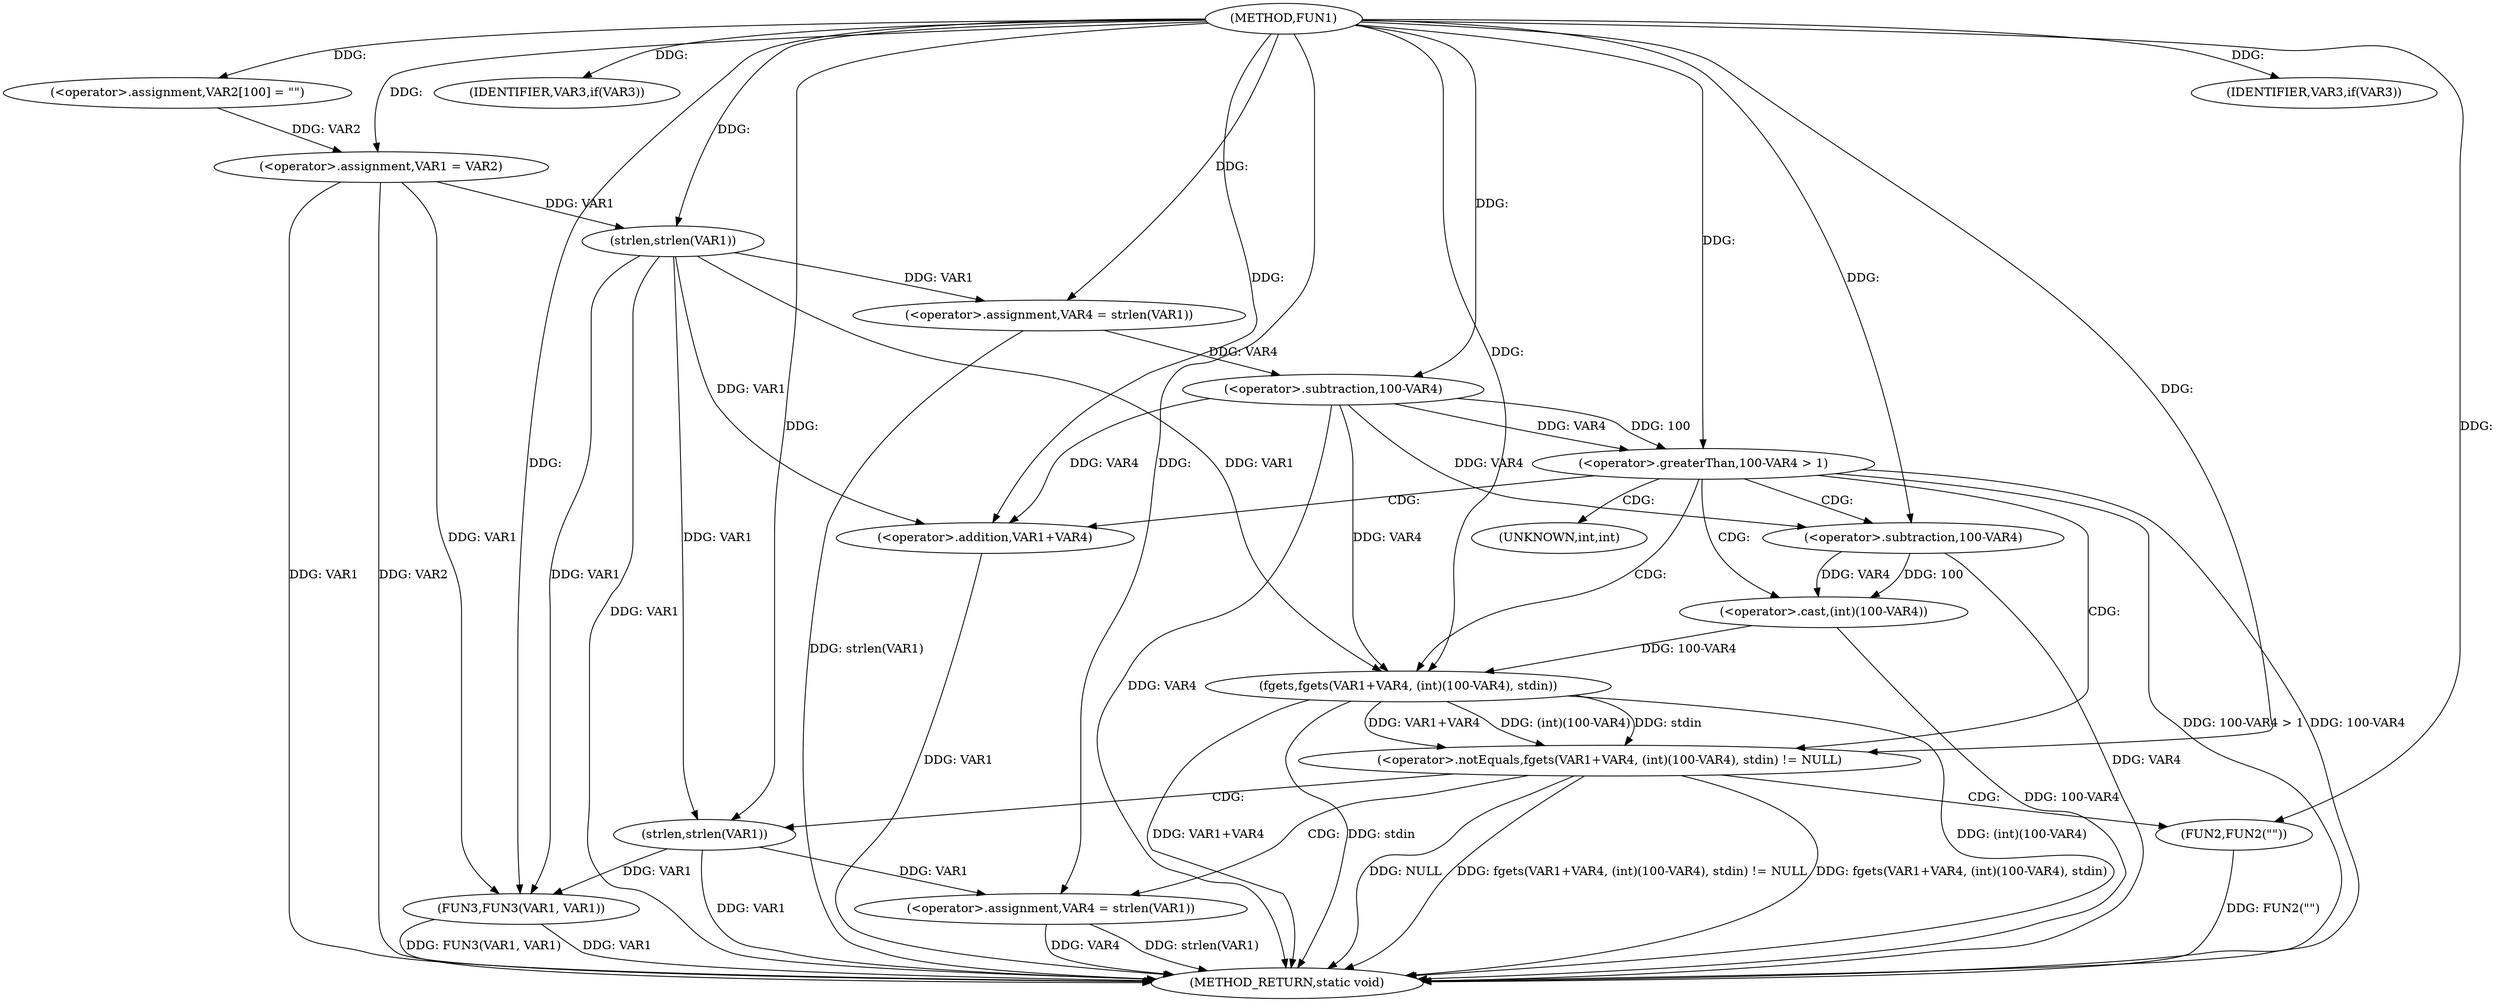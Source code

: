 digraph FUN1 {  
"1000100" [label = "(METHOD,FUN1)" ]
"1000155" [label = "(METHOD_RETURN,static void)" ]
"1000104" [label = "(<operator>.assignment,VAR2[100] = \"\")" ]
"1000107" [label = "(<operator>.assignment,VAR1 = VAR2)" ]
"1000111" [label = "(IDENTIFIER,VAR3,if(VAR3))" ]
"1000115" [label = "(<operator>.assignment,VAR4 = strlen(VAR1))" ]
"1000117" [label = "(strlen,strlen(VAR1))" ]
"1000120" [label = "(<operator>.greaterThan,100-VAR4 > 1)" ]
"1000121" [label = "(<operator>.subtraction,100-VAR4)" ]
"1000127" [label = "(<operator>.notEquals,fgets(VAR1+VAR4, (int)(100-VAR4), stdin) != NULL)" ]
"1000128" [label = "(fgets,fgets(VAR1+VAR4, (int)(100-VAR4), stdin))" ]
"1000129" [label = "(<operator>.addition,VAR1+VAR4)" ]
"1000132" [label = "(<operator>.cast,(int)(100-VAR4))" ]
"1000134" [label = "(<operator>.subtraction,100-VAR4)" ]
"1000140" [label = "(<operator>.assignment,VAR4 = strlen(VAR1))" ]
"1000142" [label = "(strlen,strlen(VAR1))" ]
"1000147" [label = "(FUN2,FUN2(\"\"))" ]
"1000150" [label = "(IDENTIFIER,VAR3,if(VAR3))" ]
"1000152" [label = "(FUN3,FUN3(VAR1, VAR1))" ]
"1000133" [label = "(UNKNOWN,int,int)" ]
  "1000115" -> "1000155"  [ label = "DDG: strlen(VAR1)"] 
  "1000129" -> "1000155"  [ label = "DDG: VAR1"] 
  "1000140" -> "1000155"  [ label = "DDG: strlen(VAR1)"] 
  "1000107" -> "1000155"  [ label = "DDG: VAR1"] 
  "1000117" -> "1000155"  [ label = "DDG: VAR1"] 
  "1000152" -> "1000155"  [ label = "DDG: VAR1"] 
  "1000120" -> "1000155"  [ label = "DDG: 100-VAR4 > 1"] 
  "1000147" -> "1000155"  [ label = "DDG: FUN2(\"\")"] 
  "1000121" -> "1000155"  [ label = "DDG: VAR4"] 
  "1000128" -> "1000155"  [ label = "DDG: (int)(100-VAR4)"] 
  "1000140" -> "1000155"  [ label = "DDG: VAR4"] 
  "1000152" -> "1000155"  [ label = "DDG: FUN3(VAR1, VAR1)"] 
  "1000128" -> "1000155"  [ label = "DDG: VAR1+VAR4"] 
  "1000132" -> "1000155"  [ label = "DDG: 100-VAR4"] 
  "1000120" -> "1000155"  [ label = "DDG: 100-VAR4"] 
  "1000127" -> "1000155"  [ label = "DDG: fgets(VAR1+VAR4, (int)(100-VAR4), stdin) != NULL"] 
  "1000142" -> "1000155"  [ label = "DDG: VAR1"] 
  "1000134" -> "1000155"  [ label = "DDG: VAR4"] 
  "1000127" -> "1000155"  [ label = "DDG: fgets(VAR1+VAR4, (int)(100-VAR4), stdin)"] 
  "1000127" -> "1000155"  [ label = "DDG: NULL"] 
  "1000128" -> "1000155"  [ label = "DDG: stdin"] 
  "1000107" -> "1000155"  [ label = "DDG: VAR2"] 
  "1000100" -> "1000104"  [ label = "DDG: "] 
  "1000104" -> "1000107"  [ label = "DDG: VAR2"] 
  "1000100" -> "1000107"  [ label = "DDG: "] 
  "1000100" -> "1000111"  [ label = "DDG: "] 
  "1000117" -> "1000115"  [ label = "DDG: VAR1"] 
  "1000100" -> "1000115"  [ label = "DDG: "] 
  "1000107" -> "1000117"  [ label = "DDG: VAR1"] 
  "1000100" -> "1000117"  [ label = "DDG: "] 
  "1000121" -> "1000120"  [ label = "DDG: 100"] 
  "1000121" -> "1000120"  [ label = "DDG: VAR4"] 
  "1000100" -> "1000121"  [ label = "DDG: "] 
  "1000115" -> "1000121"  [ label = "DDG: VAR4"] 
  "1000100" -> "1000120"  [ label = "DDG: "] 
  "1000128" -> "1000127"  [ label = "DDG: VAR1+VAR4"] 
  "1000128" -> "1000127"  [ label = "DDG: (int)(100-VAR4)"] 
  "1000128" -> "1000127"  [ label = "DDG: stdin"] 
  "1000117" -> "1000128"  [ label = "DDG: VAR1"] 
  "1000100" -> "1000128"  [ label = "DDG: "] 
  "1000121" -> "1000128"  [ label = "DDG: VAR4"] 
  "1000117" -> "1000129"  [ label = "DDG: VAR1"] 
  "1000100" -> "1000129"  [ label = "DDG: "] 
  "1000121" -> "1000129"  [ label = "DDG: VAR4"] 
  "1000132" -> "1000128"  [ label = "DDG: 100-VAR4"] 
  "1000134" -> "1000132"  [ label = "DDG: 100"] 
  "1000134" -> "1000132"  [ label = "DDG: VAR4"] 
  "1000100" -> "1000134"  [ label = "DDG: "] 
  "1000121" -> "1000134"  [ label = "DDG: VAR4"] 
  "1000100" -> "1000127"  [ label = "DDG: "] 
  "1000142" -> "1000140"  [ label = "DDG: VAR1"] 
  "1000100" -> "1000140"  [ label = "DDG: "] 
  "1000100" -> "1000142"  [ label = "DDG: "] 
  "1000117" -> "1000142"  [ label = "DDG: VAR1"] 
  "1000100" -> "1000147"  [ label = "DDG: "] 
  "1000100" -> "1000150"  [ label = "DDG: "] 
  "1000107" -> "1000152"  [ label = "DDG: VAR1"] 
  "1000117" -> "1000152"  [ label = "DDG: VAR1"] 
  "1000142" -> "1000152"  [ label = "DDG: VAR1"] 
  "1000100" -> "1000152"  [ label = "DDG: "] 
  "1000120" -> "1000127"  [ label = "CDG: "] 
  "1000120" -> "1000132"  [ label = "CDG: "] 
  "1000120" -> "1000128"  [ label = "CDG: "] 
  "1000120" -> "1000129"  [ label = "CDG: "] 
  "1000120" -> "1000133"  [ label = "CDG: "] 
  "1000120" -> "1000134"  [ label = "CDG: "] 
  "1000127" -> "1000142"  [ label = "CDG: "] 
  "1000127" -> "1000147"  [ label = "CDG: "] 
  "1000127" -> "1000140"  [ label = "CDG: "] 
}
